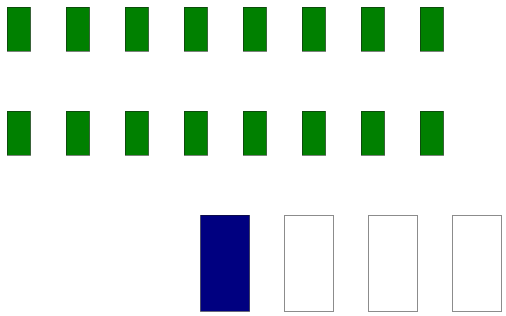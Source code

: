 @startuml

skinparam {
    defaultTextAlignment center
    roundCorner 0
    CardBackgroundColor transparent
    RectangleBackgroundColor transparent
    RectangleFontName Source Sans Pro
    RectangleFontStyle normal
}

card "\n" as GT1 #green
card "\n" as GT2 #green
card "\n" as GT3 #green
card "\n" as GT4 #green
card "\n" as GT5 #green
card "\n" as GT6 #green
card "\n" as GT7 #green
card "\n" as GT8 #green
card "\n" as GT9 #green
card "\n" as GT10 #green
card "\n" as GT11 #green
card "\n" as GT12 #green
card "\n" as GT13 #green
card "\n" as GT14 #green
card "\n" as GT15 #green
card "\n" as GT16 #green


rectangle "\n\t\n\t\n\t" as PT1 #navy
rectangle "\n\t\n\t\n\t" as PT2
rectangle "\n\t\n\t\n\t" as PT3
rectangle "\n\t\n\t\n\t" as PT4

GT1-right[hidden]-GT2
GT2-right[hidden]-GT3
GT3-right[hidden]-GT4
GT4-right[hidden]-GT5
GT5-right[hidden]-GT6
GT6-right[hidden]-GT7
GT7-right[hidden]-GT8

GT9-right[hidden]-GT10
GT10-right[hidden]-GT11
GT11-right[hidden]-GT12
GT12-right[hidden]-GT13
GT13-right[hidden]-GT14
GT14-right[hidden]-GT15
GT15-right[hidden]-GT16

GT1-down[hidden]-GT9
GT8-down[hidden]-GT16

GT12-down[hidden]-PT1
GT13-down[hidden]-PT1

PT1-right[hidden]-PT2
PT2-right[hidden]-PT3
PT3-right[hidden]-PT4

@enduml
